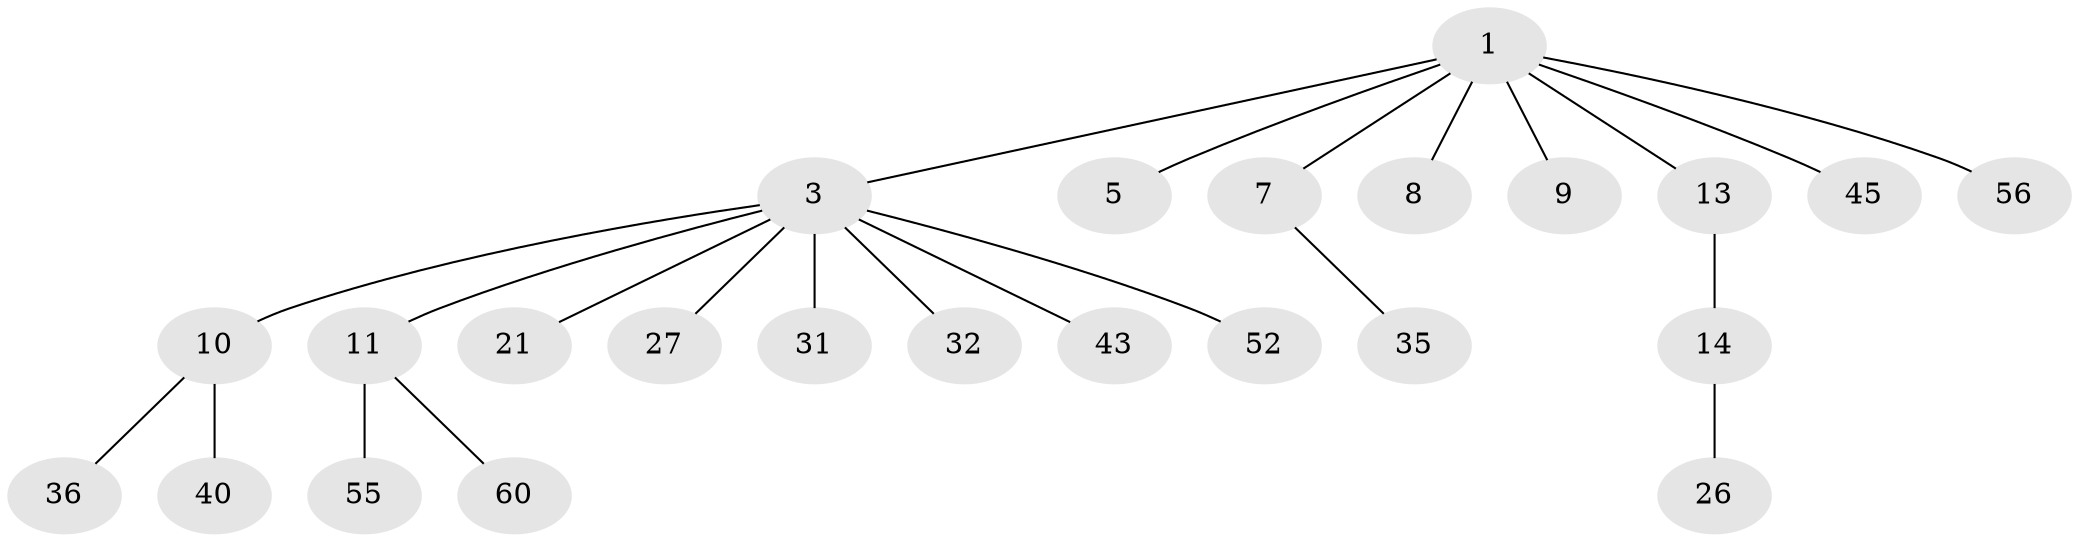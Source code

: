 // original degree distribution, {6: 0.05, 4: 0.05, 3: 0.13333333333333333, 2: 0.23333333333333334, 1: 0.5166666666666667, 5: 0.016666666666666666}
// Generated by graph-tools (version 1.1) at 2025/19/03/04/25 18:19:13]
// undirected, 24 vertices, 23 edges
graph export_dot {
graph [start="1"]
  node [color=gray90,style=filled];
  1 [super="+2"];
  3 [super="+4+6"];
  5 [super="+12"];
  7 [super="+22+42+15"];
  8 [super="+44+29"];
  9 [super="+24+25"];
  10 [super="+20"];
  11 [super="+18+54+16"];
  13 [super="+37"];
  14 [super="+49+17"];
  21;
  26;
  27 [super="+30"];
  31 [super="+41"];
  32 [super="+58"];
  35;
  36;
  40;
  43 [super="+47"];
  45;
  52;
  55;
  56;
  60;
  1 -- 5;
  1 -- 8;
  1 -- 9;
  1 -- 13;
  1 -- 56;
  1 -- 3;
  1 -- 45;
  1 -- 7;
  3 -- 11;
  3 -- 21;
  3 -- 32;
  3 -- 43;
  3 -- 52;
  3 -- 27;
  3 -- 10;
  3 -- 31;
  7 -- 35;
  10 -- 40;
  10 -- 36;
  11 -- 60;
  11 -- 55;
  13 -- 14;
  14 -- 26;
}

